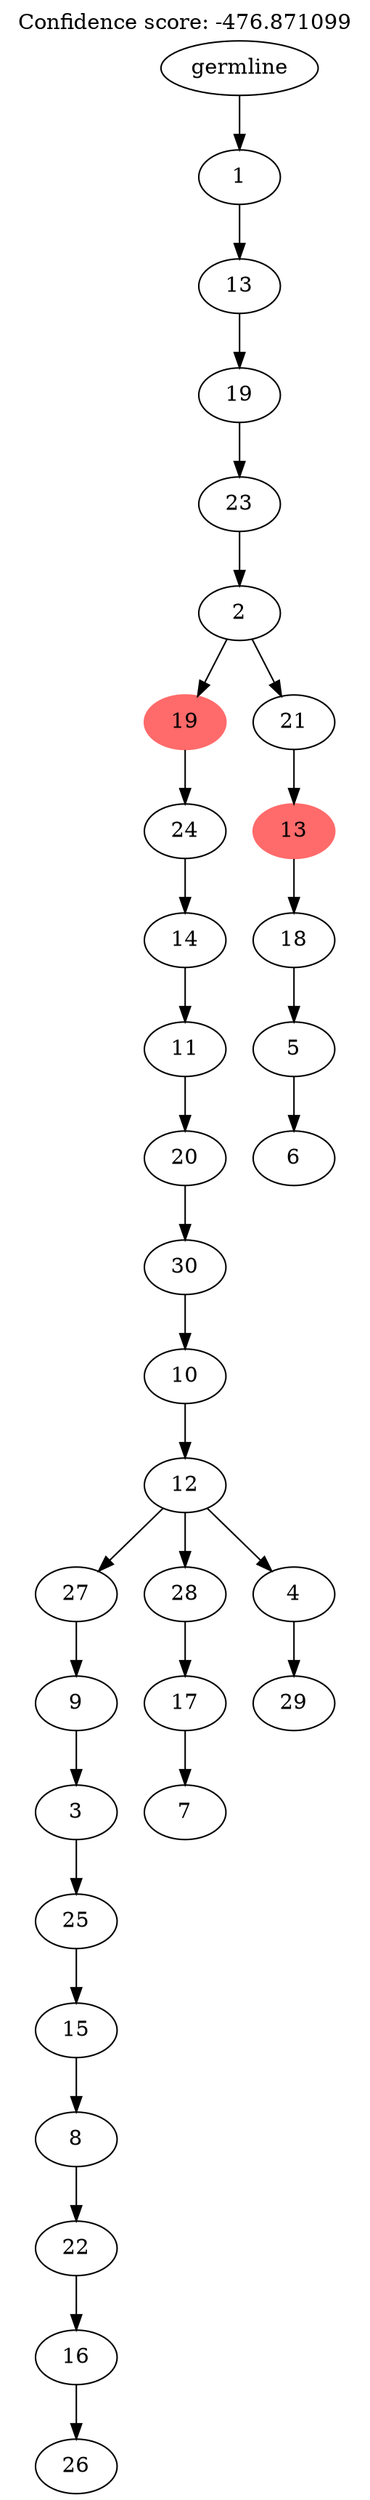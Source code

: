 digraph g {
	"31" -> "32";
	"32" [label="26"];
	"30" -> "31";
	"31" [label="16"];
	"29" -> "30";
	"30" [label="22"];
	"28" -> "29";
	"29" [label="8"];
	"27" -> "28";
	"28" [label="15"];
	"26" -> "27";
	"27" [label="25"];
	"25" -> "26";
	"26" [label="3"];
	"24" -> "25";
	"25" [label="9"];
	"22" -> "23";
	"23" [label="7"];
	"21" -> "22";
	"22" [label="17"];
	"19" -> "20";
	"20" [label="29"];
	"18" -> "19";
	"19" [label="4"];
	"18" -> "21";
	"21" [label="28"];
	"18" -> "24";
	"24" [label="27"];
	"17" -> "18";
	"18" [label="12"];
	"16" -> "17";
	"17" [label="10"];
	"15" -> "16";
	"16" [label="30"];
	"14" -> "15";
	"15" [label="20"];
	"13" -> "14";
	"14" [label="11"];
	"12" -> "13";
	"13" [label="14"];
	"11" -> "12";
	"12" [label="24"];
	"9" -> "10";
	"10" [label="6"];
	"8" -> "9";
	"9" [label="5"];
	"7" -> "8";
	"8" [label="18"];
	"6" -> "7";
	"7" [color=indianred1, style=filled, label="13"];
	"5" -> "6";
	"6" [label="21"];
	"5" -> "11";
	"11" [color=indianred1, style=filled, label="19"];
	"4" -> "5";
	"5" [label="2"];
	"3" -> "4";
	"4" [label="23"];
	"2" -> "3";
	"3" [label="19"];
	"1" -> "2";
	"2" [label="13"];
	"0" -> "1";
	"1" [label="1"];
	"0" [label="germline"];
	labelloc="t";
	label="Confidence score: -476.871099";
}
